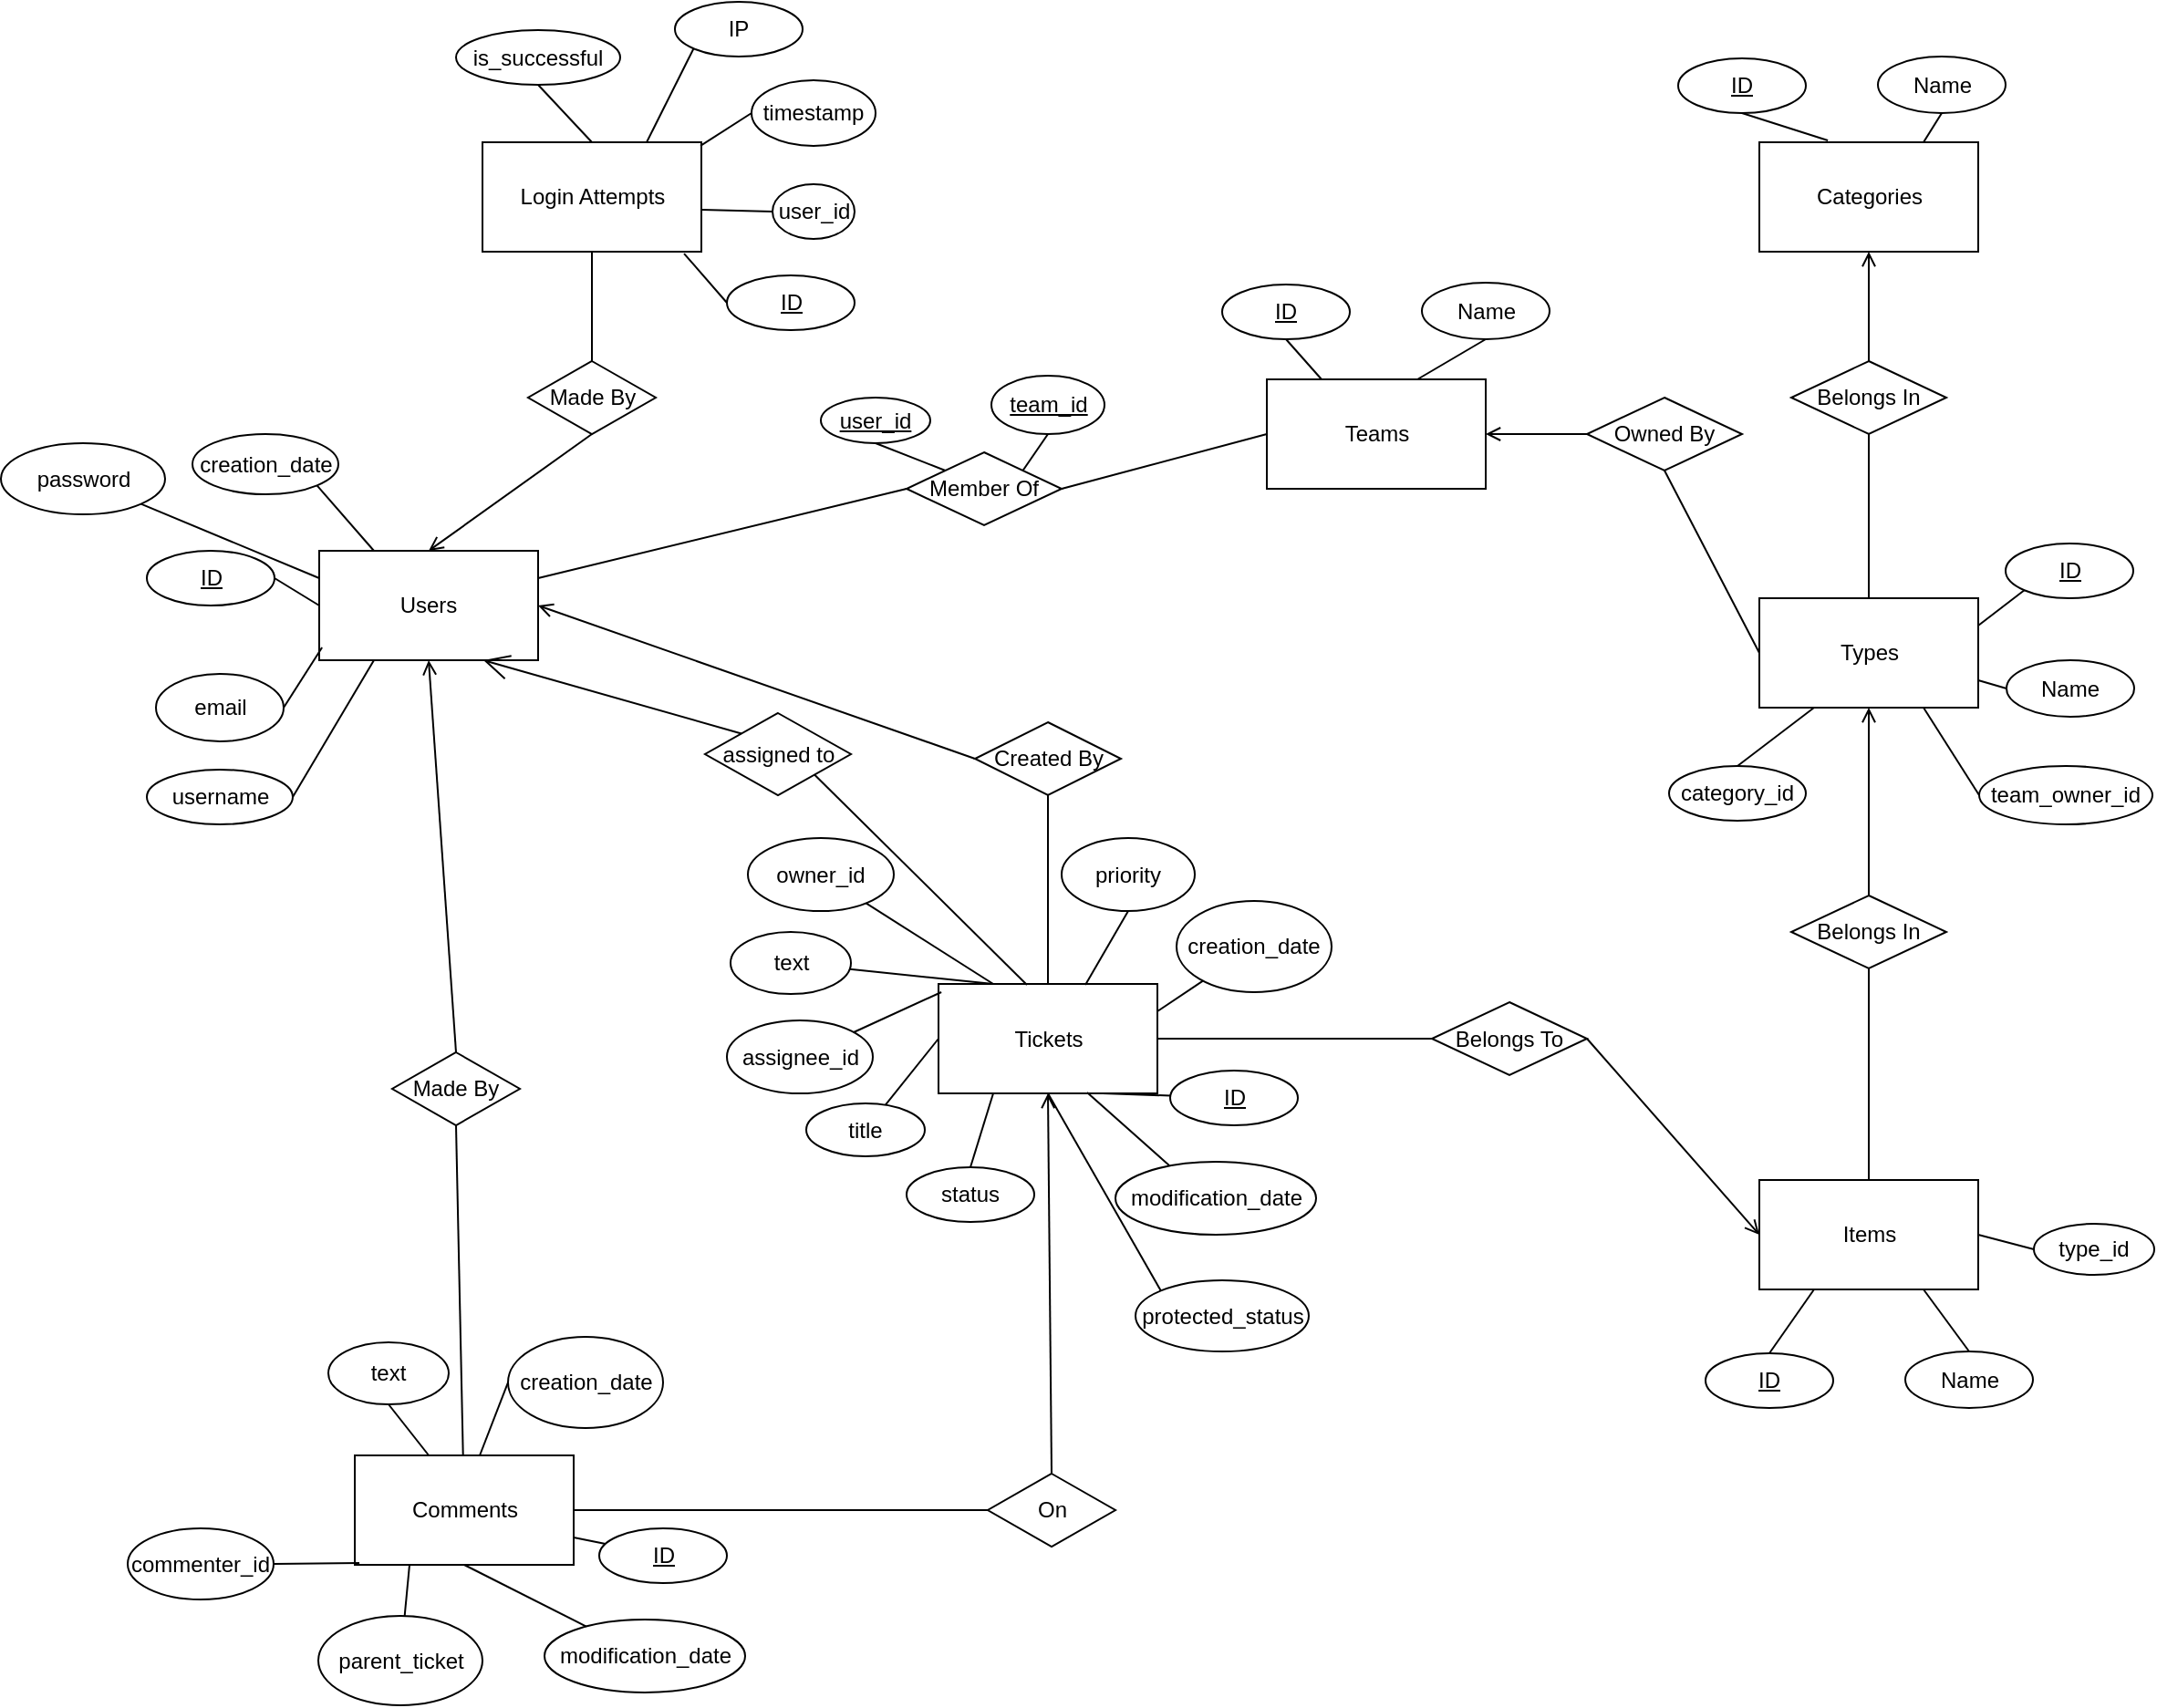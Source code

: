 <mxfile version="12.0.2" type="device" pages="1"><diagram id="tectN9x80hc5ia0FUNLr" name="Page-1"><mxGraphModel dx="2258" dy="748" grid="1" gridSize="10" guides="1" tooltips="1" connect="1" arrows="1" fold="1" page="1" pageScale="1" pageWidth="850" pageHeight="1100" math="0" shadow="0"><root><mxCell id="0"/><mxCell id="1" parent="0"/><mxCell id="ugrWVeRuI8ewHTDC6Z2f-1" value="On" style="rhombus;whiteSpace=wrap;html=1;" parent="1" vertex="1"><mxGeometry x="291.5" y="907" width="70" height="40" as="geometry"/></mxCell><mxCell id="ugrWVeRuI8ewHTDC6Z2f-3" value="Users" style="rounded=0;whiteSpace=wrap;html=1;" parent="1" vertex="1"><mxGeometry x="-75" y="401" width="120" height="60" as="geometry"/></mxCell><mxCell id="ugrWVeRuI8ewHTDC6Z2f-4" value="Teams" style="rounded=0;whiteSpace=wrap;html=1;" parent="1" vertex="1"><mxGeometry x="444.5" y="307" width="120" height="60" as="geometry"/></mxCell><mxCell id="ugrWVeRuI8ewHTDC6Z2f-5" value="Categories" style="rounded=0;whiteSpace=wrap;html=1;" parent="1" vertex="1"><mxGeometry x="714.5" y="177" width="120" height="60" as="geometry"/></mxCell><mxCell id="ugrWVeRuI8ewHTDC6Z2f-6" value="Tickets" style="rounded=0;whiteSpace=wrap;html=1;" parent="1" vertex="1"><mxGeometry x="264.5" y="638.5" width="120" height="60" as="geometry"/></mxCell><mxCell id="ugrWVeRuI8ewHTDC6Z2f-7" value="Types" style="rounded=0;whiteSpace=wrap;html=1;" parent="1" vertex="1"><mxGeometry x="714.5" y="427" width="120" height="60" as="geometry"/></mxCell><mxCell id="ugrWVeRuI8ewHTDC6Z2f-8" value="Items" style="rounded=0;whiteSpace=wrap;html=1;" parent="1" vertex="1"><mxGeometry x="714.5" y="746" width="120" height="60" as="geometry"/></mxCell><mxCell id="ugrWVeRuI8ewHTDC6Z2f-9" value="Comments" style="rounded=0;whiteSpace=wrap;html=1;" parent="1" vertex="1"><mxGeometry x="-55.5" y="897" width="120" height="60" as="geometry"/></mxCell><mxCell id="ugrWVeRuI8ewHTDC6Z2f-12" value="Made By" style="rhombus;whiteSpace=wrap;html=1;" parent="1" vertex="1"><mxGeometry x="-35" y="676" width="70" height="40" as="geometry"/></mxCell><mxCell id="ugrWVeRuI8ewHTDC6Z2f-13" value="Login Attempts" style="rounded=0;whiteSpace=wrap;html=1;" parent="1" vertex="1"><mxGeometry x="14.5" y="177" width="120" height="60" as="geometry"/></mxCell><mxCell id="ugrWVeRuI8ewHTDC6Z2f-14" value="Made By" style="rhombus;whiteSpace=wrap;html=1;" parent="1" vertex="1"><mxGeometry x="39.5" y="297" width="70" height="40" as="geometry"/></mxCell><mxCell id="ugrWVeRuI8ewHTDC6Z2f-26" value="" style="endArrow=open;html=1;entryX=0.5;entryY=1;entryDx=0;entryDy=0;exitX=0.5;exitY=0;exitDx=0;exitDy=0;endFill=0;" parent="1" source="ugrWVeRuI8ewHTDC6Z2f-12" target="ugrWVeRuI8ewHTDC6Z2f-3" edge="1"><mxGeometry width="50" height="50" relative="1" as="geometry"><mxPoint x="-165.5" y="901" as="sourcePoint"/><mxPoint x="-115.5" y="851" as="targetPoint"/></mxGeometry></mxCell><mxCell id="ugrWVeRuI8ewHTDC6Z2f-27" value="" style="endArrow=none;html=1;entryX=0.5;entryY=1;entryDx=0;entryDy=0;" parent="1" source="ugrWVeRuI8ewHTDC6Z2f-9" target="ugrWVeRuI8ewHTDC6Z2f-12" edge="1"><mxGeometry width="50" height="50" relative="1" as="geometry"><mxPoint x="-165.5" y="901" as="sourcePoint"/><mxPoint x="-115.5" y="851" as="targetPoint"/></mxGeometry></mxCell><mxCell id="ugrWVeRuI8ewHTDC6Z2f-28" value="" style="endArrow=none;html=1;entryX=1;entryY=0.5;entryDx=0;entryDy=0;exitX=0;exitY=0.5;exitDx=0;exitDy=0;" parent="1" source="ugrWVeRuI8ewHTDC6Z2f-1" target="ugrWVeRuI8ewHTDC6Z2f-9" edge="1"><mxGeometry width="50" height="50" relative="1" as="geometry"><mxPoint x="-165.5" y="901" as="sourcePoint"/><mxPoint x="-115.5" y="851" as="targetPoint"/></mxGeometry></mxCell><mxCell id="ugrWVeRuI8ewHTDC6Z2f-30" value="Created By" style="rhombus;whiteSpace=wrap;html=1;" parent="1" vertex="1"><mxGeometry x="284.5" y="495" width="80" height="40" as="geometry"/></mxCell><mxCell id="ugrWVeRuI8ewHTDC6Z2f-33" value="" style="endArrow=none;html=1;entryX=0.5;entryY=1;entryDx=0;entryDy=0;exitX=0.5;exitY=0;exitDx=0;exitDy=0;" parent="1" source="ugrWVeRuI8ewHTDC6Z2f-6" target="ugrWVeRuI8ewHTDC6Z2f-30" edge="1"><mxGeometry width="50" height="50" relative="1" as="geometry"><mxPoint x="-165.5" y="901" as="sourcePoint"/><mxPoint x="-115.5" y="851" as="targetPoint"/></mxGeometry></mxCell><mxCell id="ugrWVeRuI8ewHTDC6Z2f-34" value="" style="endArrow=open;html=1;entryX=1;entryY=0.5;entryDx=0;entryDy=0;exitX=0;exitY=0.5;exitDx=0;exitDy=0;endFill=0;" parent="1" source="ugrWVeRuI8ewHTDC6Z2f-30" target="ugrWVeRuI8ewHTDC6Z2f-3" edge="1"><mxGeometry width="50" height="50" relative="1" as="geometry"><mxPoint x="-165.5" y="901" as="sourcePoint"/><mxPoint x="-115.5" y="851" as="targetPoint"/></mxGeometry></mxCell><mxCell id="ugrWVeRuI8ewHTDC6Z2f-35" value="" style="endArrow=none;html=1;entryX=0.5;entryY=1;entryDx=0;entryDy=0;exitX=0.5;exitY=0;exitDx=0;exitDy=0;endFill=0;startArrow=open;startFill=0;" parent="1" source="ugrWVeRuI8ewHTDC6Z2f-3" target="ugrWVeRuI8ewHTDC6Z2f-14" edge="1"><mxGeometry width="50" height="50" relative="1" as="geometry"><mxPoint x="14.5" y="897" as="sourcePoint"/><mxPoint x="64.5" y="847" as="targetPoint"/></mxGeometry></mxCell><mxCell id="ugrWVeRuI8ewHTDC6Z2f-36" value="" style="endArrow=none;html=1;entryX=0.5;entryY=1;entryDx=0;entryDy=0;exitX=0.5;exitY=0;exitDx=0;exitDy=0;" parent="1" source="ugrWVeRuI8ewHTDC6Z2f-14" target="ugrWVeRuI8ewHTDC6Z2f-13" edge="1"><mxGeometry width="50" height="50" relative="1" as="geometry"><mxPoint x="14.5" y="897" as="sourcePoint"/><mxPoint x="64.5" y="847" as="targetPoint"/></mxGeometry></mxCell><mxCell id="ugrWVeRuI8ewHTDC6Z2f-37" value="Member Of" style="rhombus;whiteSpace=wrap;html=1;" parent="1" vertex="1"><mxGeometry x="247" y="347" width="85" height="40" as="geometry"/></mxCell><mxCell id="ugrWVeRuI8ewHTDC6Z2f-38" value="" style="endArrow=none;html=1;exitX=0;exitY=0.5;exitDx=0;exitDy=0;entryX=1;entryY=0.25;entryDx=0;entryDy=0;" parent="1" source="ugrWVeRuI8ewHTDC6Z2f-37" target="ugrWVeRuI8ewHTDC6Z2f-3" edge="1"><mxGeometry width="50" height="50" relative="1" as="geometry"><mxPoint x="14.5" y="897" as="sourcePoint"/><mxPoint x="174.5" y="417" as="targetPoint"/></mxGeometry></mxCell><mxCell id="ugrWVeRuI8ewHTDC6Z2f-39" value="" style="endArrow=none;html=1;entryX=0;entryY=0.5;entryDx=0;entryDy=0;exitX=1;exitY=0.5;exitDx=0;exitDy=0;" parent="1" source="ugrWVeRuI8ewHTDC6Z2f-37" target="ugrWVeRuI8ewHTDC6Z2f-4" edge="1"><mxGeometry width="50" height="50" relative="1" as="geometry"><mxPoint x="14.5" y="897" as="sourcePoint"/><mxPoint x="64.5" y="847" as="targetPoint"/></mxGeometry></mxCell><mxCell id="ugrWVeRuI8ewHTDC6Z2f-40" value="Owned By" style="rhombus;whiteSpace=wrap;html=1;" parent="1" vertex="1"><mxGeometry x="620" y="317" width="85" height="40" as="geometry"/></mxCell><mxCell id="ugrWVeRuI8ewHTDC6Z2f-41" value="" style="endArrow=none;html=1;entryX=0;entryY=0.5;entryDx=0;entryDy=0;exitX=1;exitY=0.5;exitDx=0;exitDy=0;endFill=0;startArrow=open;startFill=0;" parent="1" source="ugrWVeRuI8ewHTDC6Z2f-4" target="ugrWVeRuI8ewHTDC6Z2f-40" edge="1"><mxGeometry width="50" height="50" relative="1" as="geometry"><mxPoint x="14.5" y="897" as="sourcePoint"/><mxPoint x="64.5" y="847" as="targetPoint"/></mxGeometry></mxCell><mxCell id="ugrWVeRuI8ewHTDC6Z2f-42" value="" style="endArrow=none;html=1;entryX=0.5;entryY=1;entryDx=0;entryDy=0;exitX=0;exitY=0.5;exitDx=0;exitDy=0;" parent="1" source="ugrWVeRuI8ewHTDC6Z2f-7" target="ugrWVeRuI8ewHTDC6Z2f-40" edge="1"><mxGeometry width="50" height="50" relative="1" as="geometry"><mxPoint x="14.5" y="897" as="sourcePoint"/><mxPoint x="64.5" y="847" as="targetPoint"/></mxGeometry></mxCell><mxCell id="ugrWVeRuI8ewHTDC6Z2f-43" value="Belongs In" style="rhombus;whiteSpace=wrap;html=1;" parent="1" vertex="1"><mxGeometry x="732" y="297" width="85" height="40" as="geometry"/></mxCell><mxCell id="ugrWVeRuI8ewHTDC6Z2f-44" value="Belongs In" style="rhombus;whiteSpace=wrap;html=1;" parent="1" vertex="1"><mxGeometry x="732" y="590" width="85" height="40" as="geometry"/></mxCell><mxCell id="ugrWVeRuI8ewHTDC6Z2f-45" value="" style="endArrow=open;html=1;entryX=0.5;entryY=1;entryDx=0;entryDy=0;exitX=0.5;exitY=0;exitDx=0;exitDy=0;startArrow=none;startFill=0;endFill=0;" parent="1" source="ugrWVeRuI8ewHTDC6Z2f-44" target="ugrWVeRuI8ewHTDC6Z2f-7" edge="1"><mxGeometry width="50" height="50" relative="1" as="geometry"><mxPoint x="14.5" y="897" as="sourcePoint"/><mxPoint x="64.5" y="847" as="targetPoint"/></mxGeometry></mxCell><mxCell id="ugrWVeRuI8ewHTDC6Z2f-46" value="" style="endArrow=none;html=1;entryX=0.5;entryY=1;entryDx=0;entryDy=0;exitX=0.5;exitY=0;exitDx=0;exitDy=0;" parent="1" source="ugrWVeRuI8ewHTDC6Z2f-8" target="ugrWVeRuI8ewHTDC6Z2f-44" edge="1"><mxGeometry width="50" height="50" relative="1" as="geometry"><mxPoint x="14.5" y="897" as="sourcePoint"/><mxPoint x="64.5" y="847" as="targetPoint"/></mxGeometry></mxCell><mxCell id="ugrWVeRuI8ewHTDC6Z2f-47" value="" style="endArrow=open;html=1;entryX=0.5;entryY=1;entryDx=0;entryDy=0;exitX=0.5;exitY=0;exitDx=0;exitDy=0;startArrow=none;startFill=0;endFill=0;" parent="1" source="ugrWVeRuI8ewHTDC6Z2f-43" target="ugrWVeRuI8ewHTDC6Z2f-5" edge="1"><mxGeometry width="50" height="50" relative="1" as="geometry"><mxPoint x="14.5" y="897" as="sourcePoint"/><mxPoint x="64.5" y="847" as="targetPoint"/></mxGeometry></mxCell><mxCell id="ugrWVeRuI8ewHTDC6Z2f-48" value="" style="endArrow=none;html=1;entryX=0.5;entryY=1;entryDx=0;entryDy=0;exitX=0.5;exitY=0;exitDx=0;exitDy=0;" parent="1" source="ugrWVeRuI8ewHTDC6Z2f-7" target="ugrWVeRuI8ewHTDC6Z2f-43" edge="1"><mxGeometry width="50" height="50" relative="1" as="geometry"><mxPoint x="14.5" y="897" as="sourcePoint"/><mxPoint x="64.5" y="847" as="targetPoint"/></mxGeometry></mxCell><mxCell id="ugrWVeRuI8ewHTDC6Z2f-49" value="" style="endArrow=open;html=1;entryX=0.5;entryY=1;entryDx=0;entryDy=0;exitX=0.5;exitY=0;exitDx=0;exitDy=0;endFill=0;" parent="1" source="ugrWVeRuI8ewHTDC6Z2f-1" target="ugrWVeRuI8ewHTDC6Z2f-6" edge="1"><mxGeometry width="50" height="50" relative="1" as="geometry"><mxPoint x="10" y="900" as="sourcePoint"/><mxPoint x="60" y="850" as="targetPoint"/></mxGeometry></mxCell><mxCell id="ugrWVeRuI8ewHTDC6Z2f-55" value="Belongs To" style="rhombus;whiteSpace=wrap;html=1;" parent="1" vertex="1"><mxGeometry x="535" y="648.5" width="85" height="40" as="geometry"/></mxCell><mxCell id="ugrWVeRuI8ewHTDC6Z2f-56" value="" style="endArrow=none;html=1;entryX=0;entryY=0.5;entryDx=0;entryDy=0;exitX=1;exitY=0.5;exitDx=0;exitDy=0;" parent="1" source="ugrWVeRuI8ewHTDC6Z2f-6" target="ugrWVeRuI8ewHTDC6Z2f-55" edge="1"><mxGeometry width="50" height="50" relative="1" as="geometry"><mxPoint x="10" y="900" as="sourcePoint"/><mxPoint x="60" y="850" as="targetPoint"/></mxGeometry></mxCell><mxCell id="ugrWVeRuI8ewHTDC6Z2f-57" value="" style="endArrow=none;html=1;entryX=1;entryY=0.5;entryDx=0;entryDy=0;exitX=0;exitY=0.5;exitDx=0;exitDy=0;endFill=0;startArrow=open;startFill=0;" parent="1" source="ugrWVeRuI8ewHTDC6Z2f-8" target="ugrWVeRuI8ewHTDC6Z2f-55" edge="1"><mxGeometry width="50" height="50" relative="1" as="geometry"><mxPoint x="10" y="900" as="sourcePoint"/><mxPoint x="60" y="850" as="targetPoint"/></mxGeometry></mxCell><mxCell id="8irhgwvYUMNIZDyQJF5n-1" value="ID" style="ellipse;whiteSpace=wrap;html=1;fontStyle=4" parent="1" vertex="1"><mxGeometry x="420" y="255" width="70" height="30" as="geometry"/></mxCell><mxCell id="8irhgwvYUMNIZDyQJF5n-3" value="Name" style="ellipse;whiteSpace=wrap;html=1;" parent="1" vertex="1"><mxGeometry x="529.5" y="254" width="70" height="31" as="geometry"/></mxCell><mxCell id="8irhgwvYUMNIZDyQJF5n-4" value="ID" style="ellipse;whiteSpace=wrap;html=1;fontStyle=4" parent="1" vertex="1"><mxGeometry x="670" y="131" width="70" height="30" as="geometry"/></mxCell><mxCell id="8irhgwvYUMNIZDyQJF5n-5" value="Name" style="ellipse;whiteSpace=wrap;html=1;" parent="1" vertex="1"><mxGeometry x="779.5" y="130" width="70" height="31" as="geometry"/></mxCell><mxCell id="8irhgwvYUMNIZDyQJF5n-6" value="ID" style="ellipse;whiteSpace=wrap;html=1;fontStyle=4" parent="1" vertex="1"><mxGeometry x="849.5" y="397" width="70" height="30" as="geometry"/></mxCell><mxCell id="8irhgwvYUMNIZDyQJF5n-7" value="Name" style="ellipse;whiteSpace=wrap;html=1;" parent="1" vertex="1"><mxGeometry x="850" y="461" width="70" height="31" as="geometry"/></mxCell><mxCell id="8irhgwvYUMNIZDyQJF5n-8" value="ID" style="ellipse;whiteSpace=wrap;html=1;fontStyle=4" parent="1" vertex="1"><mxGeometry x="685" y="841" width="70" height="30" as="geometry"/></mxCell><mxCell id="8irhgwvYUMNIZDyQJF5n-9" value="Name" style="ellipse;whiteSpace=wrap;html=1;" parent="1" vertex="1"><mxGeometry x="794.5" y="840" width="70" height="31" as="geometry"/></mxCell><mxCell id="8irhgwvYUMNIZDyQJF5n-11" value="" style="endArrow=none;html=1;entryX=0.5;entryY=1;entryDx=0;entryDy=0;exitX=0.25;exitY=0;exitDx=0;exitDy=0;" parent="1" source="ugrWVeRuI8ewHTDC6Z2f-4" target="8irhgwvYUMNIZDyQJF5n-1" edge="1"><mxGeometry width="50" height="50" relative="1" as="geometry"><mxPoint x="10" y="940" as="sourcePoint"/><mxPoint x="60" y="890" as="targetPoint"/></mxGeometry></mxCell><mxCell id="8irhgwvYUMNIZDyQJF5n-12" value="" style="endArrow=none;html=1;entryX=0.5;entryY=1;entryDx=0;entryDy=0;exitX=0.688;exitY=0;exitDx=0;exitDy=0;exitPerimeter=0;" parent="1" source="ugrWVeRuI8ewHTDC6Z2f-4" target="8irhgwvYUMNIZDyQJF5n-3" edge="1"><mxGeometry width="50" height="50" relative="1" as="geometry"><mxPoint x="10" y="940" as="sourcePoint"/><mxPoint x="60" y="890" as="targetPoint"/></mxGeometry></mxCell><mxCell id="8irhgwvYUMNIZDyQJF5n-14" value="" style="endArrow=none;html=1;exitX=0.75;exitY=0;exitDx=0;exitDy=0;entryX=0.5;entryY=1;entryDx=0;entryDy=0;" parent="1" source="ugrWVeRuI8ewHTDC6Z2f-5" target="8irhgwvYUMNIZDyQJF5n-5" edge="1"><mxGeometry width="50" height="50" relative="1" as="geometry"><mxPoint x="880" y="210" as="sourcePoint"/><mxPoint x="930" y="160" as="targetPoint"/></mxGeometry></mxCell><mxCell id="8irhgwvYUMNIZDyQJF5n-15" value="" style="endArrow=none;html=1;entryX=0.5;entryY=1;entryDx=0;entryDy=0;exitX=0.313;exitY=-0.017;exitDx=0;exitDy=0;exitPerimeter=0;" parent="1" source="ugrWVeRuI8ewHTDC6Z2f-5" target="8irhgwvYUMNIZDyQJF5n-4" edge="1"><mxGeometry width="50" height="50" relative="1" as="geometry"><mxPoint x="650" y="220" as="sourcePoint"/><mxPoint x="700" y="170" as="targetPoint"/></mxGeometry></mxCell><mxCell id="8irhgwvYUMNIZDyQJF5n-16" value="" style="endArrow=none;html=1;entryX=0;entryY=1;entryDx=0;entryDy=0;exitX=1;exitY=0.25;exitDx=0;exitDy=0;" parent="1" source="ugrWVeRuI8ewHTDC6Z2f-7" target="8irhgwvYUMNIZDyQJF5n-6" edge="1"><mxGeometry width="50" height="50" relative="1" as="geometry"><mxPoint x="940" y="470" as="sourcePoint"/><mxPoint x="990" y="420" as="targetPoint"/></mxGeometry></mxCell><mxCell id="8irhgwvYUMNIZDyQJF5n-17" value="" style="endArrow=none;html=1;entryX=0;entryY=0.5;entryDx=0;entryDy=0;exitX=1;exitY=0.75;exitDx=0;exitDy=0;" parent="1" source="ugrWVeRuI8ewHTDC6Z2f-7" target="8irhgwvYUMNIZDyQJF5n-7" edge="1"><mxGeometry width="50" height="50" relative="1" as="geometry"><mxPoint x="960" y="580" as="sourcePoint"/><mxPoint x="1010" y="530" as="targetPoint"/></mxGeometry></mxCell><mxCell id="8irhgwvYUMNIZDyQJF5n-18" value="" style="endArrow=none;html=1;entryX=0.25;entryY=1;entryDx=0;entryDy=0;exitX=0.5;exitY=0;exitDx=0;exitDy=0;" parent="1" source="8irhgwvYUMNIZDyQJF5n-8" target="ugrWVeRuI8ewHTDC6Z2f-8" edge="1"><mxGeometry width="50" height="50" relative="1" as="geometry"><mxPoint x="700" y="850" as="sourcePoint"/><mxPoint x="640" y="800" as="targetPoint"/></mxGeometry></mxCell><mxCell id="8irhgwvYUMNIZDyQJF5n-19" value="" style="endArrow=none;html=1;exitX=0.75;exitY=1;exitDx=0;exitDy=0;entryX=0.5;entryY=0;entryDx=0;entryDy=0;" parent="1" source="ugrWVeRuI8ewHTDC6Z2f-8" target="8irhgwvYUMNIZDyQJF5n-9" edge="1"><mxGeometry width="50" height="50" relative="1" as="geometry"><mxPoint x="723.789" y="905.5" as="sourcePoint"/><mxPoint x="723.789" y="855.5" as="targetPoint"/></mxGeometry></mxCell><mxCell id="8irhgwvYUMNIZDyQJF5n-20" value="user_id" style="ellipse;whiteSpace=wrap;html=1;fontStyle=4" parent="1" vertex="1"><mxGeometry x="200" y="317" width="60" height="25" as="geometry"/></mxCell><mxCell id="8irhgwvYUMNIZDyQJF5n-22" value="team_id" style="ellipse;whiteSpace=wrap;html=1;fontStyle=4" parent="1" vertex="1"><mxGeometry x="293.5" y="305" width="62" height="32" as="geometry"/></mxCell><mxCell id="8irhgwvYUMNIZDyQJF5n-23" value="" style="endArrow=none;html=1;entryX=0.5;entryY=1;entryDx=0;entryDy=0;exitX=1;exitY=0;exitDx=0;exitDy=0;" parent="1" source="ugrWVeRuI8ewHTDC6Z2f-37" target="8irhgwvYUMNIZDyQJF5n-22" edge="1"><mxGeometry width="50" height="50" relative="1" as="geometry"><mxPoint x="360" y="450" as="sourcePoint"/><mxPoint x="410" y="400" as="targetPoint"/></mxGeometry></mxCell><mxCell id="8irhgwvYUMNIZDyQJF5n-24" value="" style="endArrow=none;html=1;entryX=0.5;entryY=1;entryDx=0;entryDy=0;exitX=0;exitY=0;exitDx=0;exitDy=0;" parent="1" source="ugrWVeRuI8ewHTDC6Z2f-37" target="8irhgwvYUMNIZDyQJF5n-20" edge="1"><mxGeometry width="50" height="50" relative="1" as="geometry"><mxPoint x="150" y="590" as="sourcePoint"/><mxPoint x="200" y="540" as="targetPoint"/></mxGeometry></mxCell><mxCell id="8irhgwvYUMNIZDyQJF5n-25" value="IP" style="ellipse;whiteSpace=wrap;html=1;" parent="1" vertex="1"><mxGeometry x="120" y="100" width="70" height="30" as="geometry"/></mxCell><mxCell id="8irhgwvYUMNIZDyQJF5n-26" value="timestamp" style="ellipse;whiteSpace=wrap;html=1;" parent="1" vertex="1"><mxGeometry x="162" y="143" width="68" height="36" as="geometry"/></mxCell><mxCell id="8irhgwvYUMNIZDyQJF5n-27" value="user_id" style="ellipse;whiteSpace=wrap;html=1;" parent="1" vertex="1"><mxGeometry x="173.5" y="200" width="45" height="30" as="geometry"/></mxCell><mxCell id="8irhgwvYUMNIZDyQJF5n-28" value="is_successful" style="ellipse;whiteSpace=wrap;html=1;" parent="1" vertex="1"><mxGeometry y="115.5" width="90" height="30" as="geometry"/></mxCell><mxCell id="8irhgwvYUMNIZDyQJF5n-31" value="ID" style="ellipse;whiteSpace=wrap;html=1;fontStyle=4" parent="1" vertex="1"><mxGeometry x="148.5" y="250" width="70" height="30" as="geometry"/></mxCell><mxCell id="8irhgwvYUMNIZDyQJF5n-32" value="" style="endArrow=none;html=1;entryX=0.921;entryY=1.017;entryDx=0;entryDy=0;entryPerimeter=0;exitX=0;exitY=0.5;exitDx=0;exitDy=0;" parent="1" source="8irhgwvYUMNIZDyQJF5n-31" target="ugrWVeRuI8ewHTDC6Z2f-13" edge="1"><mxGeometry width="50" height="50" relative="1" as="geometry"><mxPoint x="100" y="300" as="sourcePoint"/><mxPoint x="150" y="250" as="targetPoint"/></mxGeometry></mxCell><mxCell id="8irhgwvYUMNIZDyQJF5n-33" value="" style="endArrow=none;html=1;entryX=1.004;entryY=0.617;entryDx=0;entryDy=0;entryPerimeter=0;exitX=0;exitY=0.5;exitDx=0;exitDy=0;" parent="1" source="8irhgwvYUMNIZDyQJF5n-27" target="ugrWVeRuI8ewHTDC6Z2f-13" edge="1"><mxGeometry width="50" height="50" relative="1" as="geometry"><mxPoint x="10" y="940" as="sourcePoint"/><mxPoint x="60" y="890" as="targetPoint"/></mxGeometry></mxCell><mxCell id="8irhgwvYUMNIZDyQJF5n-34" value="" style="endArrow=none;html=1;entryX=0.996;entryY=0.033;entryDx=0;entryDy=0;entryPerimeter=0;exitX=0;exitY=0.5;exitDx=0;exitDy=0;" parent="1" source="8irhgwvYUMNIZDyQJF5n-26" target="ugrWVeRuI8ewHTDC6Z2f-13" edge="1"><mxGeometry width="50" height="50" relative="1" as="geometry"><mxPoint x="180" y="970" as="sourcePoint"/><mxPoint x="230" y="920" as="targetPoint"/></mxGeometry></mxCell><mxCell id="8irhgwvYUMNIZDyQJF5n-35" value="" style="endArrow=none;html=1;entryX=0.75;entryY=0;entryDx=0;entryDy=0;exitX=0;exitY=1;exitDx=0;exitDy=0;" parent="1" source="8irhgwvYUMNIZDyQJF5n-25" target="ugrWVeRuI8ewHTDC6Z2f-13" edge="1"><mxGeometry width="50" height="50" relative="1" as="geometry"><mxPoint x="220" y="980" as="sourcePoint"/><mxPoint x="270" y="930" as="targetPoint"/></mxGeometry></mxCell><mxCell id="8irhgwvYUMNIZDyQJF5n-36" value="" style="endArrow=none;html=1;entryX=0.5;entryY=1;entryDx=0;entryDy=0;exitX=0.5;exitY=0;exitDx=0;exitDy=0;" parent="1" source="ugrWVeRuI8ewHTDC6Z2f-13" target="8irhgwvYUMNIZDyQJF5n-28" edge="1"><mxGeometry width="50" height="50" relative="1" as="geometry"><mxPoint x="160" y="950" as="sourcePoint"/><mxPoint x="210" y="900" as="targetPoint"/></mxGeometry></mxCell><mxCell id="8irhgwvYUMNIZDyQJF5n-37" value="team_owner_id" style="ellipse;whiteSpace=wrap;html=1;" parent="1" vertex="1"><mxGeometry x="835" y="519" width="95" height="32" as="geometry"/></mxCell><mxCell id="8irhgwvYUMNIZDyQJF5n-38" value="" style="endArrow=none;html=1;entryX=0.75;entryY=1;entryDx=0;entryDy=0;exitX=0;exitY=0.5;exitDx=0;exitDy=0;" parent="1" source="8irhgwvYUMNIZDyQJF5n-37" target="ugrWVeRuI8ewHTDC6Z2f-7" edge="1"><mxGeometry width="50" height="50" relative="1" as="geometry"><mxPoint x="690" y="560" as="sourcePoint"/><mxPoint x="740" y="510" as="targetPoint"/></mxGeometry></mxCell><mxCell id="8irhgwvYUMNIZDyQJF5n-39" value="category_id" style="ellipse;whiteSpace=wrap;html=1;" parent="1" vertex="1"><mxGeometry x="665" y="519" width="75" height="30" as="geometry"/></mxCell><mxCell id="8irhgwvYUMNIZDyQJF5n-40" value="" style="endArrow=none;html=1;entryX=0.25;entryY=1;entryDx=0;entryDy=0;exitX=0.5;exitY=0;exitDx=0;exitDy=0;" parent="1" source="8irhgwvYUMNIZDyQJF5n-39" target="ugrWVeRuI8ewHTDC6Z2f-7" edge="1"><mxGeometry width="50" height="50" relative="1" as="geometry"><mxPoint x="450" y="950" as="sourcePoint"/><mxPoint x="500" y="900" as="targetPoint"/></mxGeometry></mxCell><mxCell id="8irhgwvYUMNIZDyQJF5n-41" value="type_id" style="ellipse;whiteSpace=wrap;html=1;" parent="1" vertex="1"><mxGeometry x="865" y="770" width="66" height="28" as="geometry"/></mxCell><mxCell id="8irhgwvYUMNIZDyQJF5n-42" value="" style="endArrow=none;html=1;entryX=1;entryY=0.5;entryDx=0;entryDy=0;exitX=0;exitY=0.5;exitDx=0;exitDy=0;" parent="1" source="8irhgwvYUMNIZDyQJF5n-41" target="ugrWVeRuI8ewHTDC6Z2f-8" edge="1"><mxGeometry width="50" height="50" relative="1" as="geometry"><mxPoint x="10" y="940" as="sourcePoint"/><mxPoint x="60" y="890" as="targetPoint"/></mxGeometry></mxCell><mxCell id="8irhgwvYUMNIZDyQJF5n-43" value="parent_ticket" style="ellipse;whiteSpace=wrap;html=1;" parent="1" vertex="1"><mxGeometry x="-75.5" y="985" width="90" height="49" as="geometry"/></mxCell><mxCell id="8irhgwvYUMNIZDyQJF5n-44" value="text" style="ellipse;whiteSpace=wrap;html=1;" parent="1" vertex="1"><mxGeometry x="-70" y="835" width="66" height="34" as="geometry"/></mxCell><mxCell id="8irhgwvYUMNIZDyQJF5n-45" value="creation_date" style="ellipse;whiteSpace=wrap;html=1;" parent="1" vertex="1"><mxGeometry x="28.5" y="832" width="85" height="50" as="geometry"/></mxCell><mxCell id="8irhgwvYUMNIZDyQJF5n-49" value="modification_date" style="ellipse;whiteSpace=wrap;html=1;" parent="1" vertex="1"><mxGeometry x="48.5" y="987" width="110" height="40" as="geometry"/></mxCell><mxCell id="8irhgwvYUMNIZDyQJF5n-50" value="ID" style="ellipse;whiteSpace=wrap;html=1;fontStyle=4" parent="1" vertex="1"><mxGeometry x="78.5" y="937" width="70" height="30" as="geometry"/></mxCell><mxCell id="8irhgwvYUMNIZDyQJF5n-51" value="" style="endArrow=none;html=1;entryX=0;entryY=0.5;entryDx=0;entryDy=0;exitX=0.571;exitY=0;exitDx=0;exitDy=0;exitPerimeter=0;" parent="1" source="ugrWVeRuI8ewHTDC6Z2f-9" target="8irhgwvYUMNIZDyQJF5n-45" edge="1"><mxGeometry width="50" height="50" relative="1" as="geometry"><mxPoint x="90" y="760" as="sourcePoint"/><mxPoint x="140" y="710" as="targetPoint"/></mxGeometry></mxCell><mxCell id="8irhgwvYUMNIZDyQJF5n-52" value="" style="endArrow=none;html=1;entryX=0.5;entryY=1;entryDx=0;entryDy=0;exitX=0.338;exitY=0;exitDx=0;exitDy=0;exitPerimeter=0;" parent="1" source="ugrWVeRuI8ewHTDC6Z2f-9" target="8irhgwvYUMNIZDyQJF5n-44" edge="1"><mxGeometry width="50" height="50" relative="1" as="geometry"><mxPoint x="110" y="730" as="sourcePoint"/><mxPoint x="160" y="680" as="targetPoint"/></mxGeometry></mxCell><mxCell id="8irhgwvYUMNIZDyQJF5n-53" value="" style="endArrow=none;html=1;entryX=0.25;entryY=1;entryDx=0;entryDy=0;" parent="1" source="8irhgwvYUMNIZDyQJF5n-43" target="ugrWVeRuI8ewHTDC6Z2f-9" edge="1"><mxGeometry width="50" height="50" relative="1" as="geometry"><mxPoint x="59.5" y="833.289" as="sourcePoint"/><mxPoint x="59.5" y="783.289" as="targetPoint"/></mxGeometry></mxCell><mxCell id="8irhgwvYUMNIZDyQJF5n-54" value="" style="endArrow=none;html=1;entryX=0.5;entryY=1;entryDx=0;entryDy=0;" parent="1" source="8irhgwvYUMNIZDyQJF5n-49" target="ugrWVeRuI8ewHTDC6Z2f-9" edge="1"><mxGeometry width="50" height="50" relative="1" as="geometry"><mxPoint x="173.5" y="946" as="sourcePoint"/><mxPoint x="173.5" y="966.711" as="targetPoint"/></mxGeometry></mxCell><mxCell id="8irhgwvYUMNIZDyQJF5n-55" value="" style="endArrow=none;html=1;entryX=1;entryY=0.75;entryDx=0;entryDy=0;" parent="1" source="8irhgwvYUMNIZDyQJF5n-50" target="ugrWVeRuI8ewHTDC6Z2f-9" edge="1"><mxGeometry width="50" height="50" relative="1" as="geometry"><mxPoint x="218.5" y="871" as="sourcePoint"/><mxPoint x="289.211" y="821" as="targetPoint"/></mxGeometry></mxCell><mxCell id="8irhgwvYUMNIZDyQJF5n-56" value="text" style="ellipse;whiteSpace=wrap;html=1;" parent="1" vertex="1"><mxGeometry x="150.5" y="610" width="66" height="34" as="geometry"/></mxCell><mxCell id="8irhgwvYUMNIZDyQJF5n-57" value="creation_date" style="ellipse;whiteSpace=wrap;html=1;" parent="1" vertex="1"><mxGeometry x="395" y="593" width="85" height="50" as="geometry"/></mxCell><mxCell id="8irhgwvYUMNIZDyQJF5n-58" value="modification_date" style="ellipse;whiteSpace=wrap;html=1;" parent="1" vertex="1"><mxGeometry x="361.5" y="736" width="110" height="40" as="geometry"/></mxCell><mxCell id="8irhgwvYUMNIZDyQJF5n-59" value="ID" style="ellipse;whiteSpace=wrap;html=1;fontStyle=4" parent="1" vertex="1"><mxGeometry x="391.5" y="686" width="70" height="30" as="geometry"/></mxCell><mxCell id="8irhgwvYUMNIZDyQJF5n-61" value="title" style="ellipse;whiteSpace=wrap;html=1;" parent="1" vertex="1"><mxGeometry x="192" y="704" width="65" height="29" as="geometry"/></mxCell><mxCell id="8irhgwvYUMNIZDyQJF5n-62" value="priority" style="ellipse;whiteSpace=wrap;html=1;" parent="1" vertex="1"><mxGeometry x="332" y="558.5" width="73" height="40" as="geometry"/></mxCell><mxCell id="8irhgwvYUMNIZDyQJF5n-63" value="" style="endArrow=none;html=1;entryX=0;entryY=0.5;entryDx=0;entryDy=0;" parent="1" source="8irhgwvYUMNIZDyQJF5n-61" target="ugrWVeRuI8ewHTDC6Z2f-6" edge="1"><mxGeometry width="50" height="50" relative="1" as="geometry"><mxPoint x="218.5" y="713" as="sourcePoint"/><mxPoint x="218.5" y="733.711" as="targetPoint"/></mxGeometry></mxCell><mxCell id="8irhgwvYUMNIZDyQJF5n-64" value="" style="endArrow=none;html=1;entryX=0.25;entryY=0;entryDx=0;entryDy=0;" parent="1" source="8irhgwvYUMNIZDyQJF5n-56" target="ugrWVeRuI8ewHTDC6Z2f-6" edge="1"><mxGeometry width="50" height="50" relative="1" as="geometry"><mxPoint x="276" y="563.289" as="sourcePoint"/><mxPoint x="276" y="513.289" as="targetPoint"/></mxGeometry></mxCell><mxCell id="8irhgwvYUMNIZDyQJF5n-65" value="" style="endArrow=none;html=1;exitX=0.671;exitY=0.008;exitDx=0;exitDy=0;exitPerimeter=0;entryX=0.5;entryY=1;entryDx=0;entryDy=0;" parent="1" source="ugrWVeRuI8ewHTDC6Z2f-6" target="8irhgwvYUMNIZDyQJF5n-62" edge="1"><mxGeometry width="50" height="50" relative="1" as="geometry"><mxPoint x="350" y="620" as="sourcePoint"/><mxPoint x="400" y="570" as="targetPoint"/></mxGeometry></mxCell><mxCell id="8irhgwvYUMNIZDyQJF5n-66" value="" style="endArrow=none;html=1;entryX=1;entryY=0.25;entryDx=0;entryDy=0;" parent="1" source="8irhgwvYUMNIZDyQJF5n-57" target="ugrWVeRuI8ewHTDC6Z2f-6" edge="1"><mxGeometry width="50" height="50" relative="1" as="geometry"><mxPoint x="437.5" y="693" as="sourcePoint"/><mxPoint x="437.5" y="713.711" as="targetPoint"/></mxGeometry></mxCell><mxCell id="8irhgwvYUMNIZDyQJF5n-67" value="" style="endArrow=none;html=1;entryX=0.75;entryY=1;entryDx=0;entryDy=0;" parent="1" source="8irhgwvYUMNIZDyQJF5n-59" target="ugrWVeRuI8ewHTDC6Z2f-6" edge="1"><mxGeometry width="50" height="50" relative="1" as="geometry"><mxPoint x="426.5" y="766" as="sourcePoint"/><mxPoint x="426.5" y="786.711" as="targetPoint"/></mxGeometry></mxCell><mxCell id="8irhgwvYUMNIZDyQJF5n-68" value="" style="endArrow=none;html=1;exitX=0.679;exitY=0.992;exitDx=0;exitDy=0;exitPerimeter=0;entryX=0.268;entryY=0.05;entryDx=0;entryDy=0;entryPerimeter=0;" parent="1" source="ugrWVeRuI8ewHTDC6Z2f-6" target="8irhgwvYUMNIZDyQJF5n-58" edge="1"><mxGeometry width="50" height="50" relative="1" as="geometry"><mxPoint x="390" y="800" as="sourcePoint"/><mxPoint x="440" y="750" as="targetPoint"/></mxGeometry></mxCell><mxCell id="8irhgwvYUMNIZDyQJF5n-69" value="status" style="ellipse;whiteSpace=wrap;html=1;" parent="1" vertex="1"><mxGeometry x="247" y="739" width="70" height="30" as="geometry"/></mxCell><mxCell id="8irhgwvYUMNIZDyQJF5n-70" value="" style="endArrow=none;html=1;entryX=0.5;entryY=0;entryDx=0;entryDy=0;exitX=0.25;exitY=1;exitDx=0;exitDy=0;" parent="1" source="ugrWVeRuI8ewHTDC6Z2f-6" target="8irhgwvYUMNIZDyQJF5n-69" edge="1"><mxGeometry width="50" height="50" relative="1" as="geometry"><mxPoint x="10" y="970" as="sourcePoint"/><mxPoint x="60" y="920" as="targetPoint"/></mxGeometry></mxCell><mxCell id="8irhgwvYUMNIZDyQJF5n-71" value="" style="endArrow=none;html=1;entryX=0.021;entryY=0.983;entryDx=0;entryDy=0;entryPerimeter=0;exitX=1;exitY=0.5;exitDx=0;exitDy=0;" parent="1" source="8irhgwvYUMNIZDyQJF5n-72" target="ugrWVeRuI8ewHTDC6Z2f-9" edge="1"><mxGeometry width="50" height="50" relative="1" as="geometry"><mxPoint x="-20" y="825" as="sourcePoint"/><mxPoint x="170" y="980" as="targetPoint"/></mxGeometry></mxCell><mxCell id="8irhgwvYUMNIZDyQJF5n-72" value="commenter_id" style="ellipse;whiteSpace=wrap;html=1;" parent="1" vertex="1"><mxGeometry x="-180" y="937" width="80" height="39" as="geometry"/></mxCell><mxCell id="8irhgwvYUMNIZDyQJF5n-74" value="owner_id" style="ellipse;whiteSpace=wrap;html=1;" parent="1" vertex="1"><mxGeometry x="160" y="558.5" width="80" height="40" as="geometry"/></mxCell><mxCell id="8irhgwvYUMNIZDyQJF5n-75" value="assignee_id" style="ellipse;whiteSpace=wrap;html=1;" parent="1" vertex="1"><mxGeometry x="148.5" y="658.5" width="80" height="40" as="geometry"/></mxCell><mxCell id="8irhgwvYUMNIZDyQJF5n-77" value="" style="endArrow=none;html=1;entryX=0.013;entryY=0.075;entryDx=0;entryDy=0;entryPerimeter=0;" parent="1" source="8irhgwvYUMNIZDyQJF5n-75" target="ugrWVeRuI8ewHTDC6Z2f-6" edge="1"><mxGeometry width="50" height="50" relative="1" as="geometry"><mxPoint x="228.5" y="628.5" as="sourcePoint"/><mxPoint x="299.211" y="578.5" as="targetPoint"/></mxGeometry></mxCell><mxCell id="8irhgwvYUMNIZDyQJF5n-78" value="" style="endArrow=none;html=1;entryX=0.25;entryY=0;entryDx=0;entryDy=0;" parent="1" source="8irhgwvYUMNIZDyQJF5n-74" target="ugrWVeRuI8ewHTDC6Z2f-6" edge="1"><mxGeometry width="50" height="50" relative="1" as="geometry"><mxPoint x="271" y="584" as="sourcePoint"/><mxPoint x="341.711" y="534" as="targetPoint"/></mxGeometry></mxCell><mxCell id="8irhgwvYUMNIZDyQJF5n-79" value="assigned to" style="rhombus;whiteSpace=wrap;html=1;" parent="1" vertex="1"><mxGeometry x="136.5" y="490" width="80" height="45" as="geometry"/></mxCell><mxCell id="8irhgwvYUMNIZDyQJF5n-80" value="" style="endArrow=none;html=1;entryX=0.404;entryY=0.008;entryDx=0;entryDy=0;entryPerimeter=0;exitX=1;exitY=1;exitDx=0;exitDy=0;" parent="1" source="8irhgwvYUMNIZDyQJF5n-79" target="ugrWVeRuI8ewHTDC6Z2f-6" edge="1"><mxGeometry width="50" height="50" relative="1" as="geometry"><mxPoint x="-110" y="970" as="sourcePoint"/><mxPoint x="-60" y="920" as="targetPoint"/></mxGeometry></mxCell><mxCell id="8irhgwvYUMNIZDyQJF5n-81" value="" style="endArrow=open;endFill=1;endSize=12;html=1;exitX=0;exitY=0;exitDx=0;exitDy=0;entryX=0.75;entryY=1;entryDx=0;entryDy=0;" parent="1" source="8irhgwvYUMNIZDyQJF5n-79" target="ugrWVeRuI8ewHTDC6Z2f-3" edge="1"><mxGeometry width="160" relative="1" as="geometry"><mxPoint x="-110" y="920" as="sourcePoint"/><mxPoint x="50" y="920" as="targetPoint"/></mxGeometry></mxCell><mxCell id="8irhgwvYUMNIZDyQJF5n-82" value="password" style="ellipse;whiteSpace=wrap;html=1;" parent="1" vertex="1"><mxGeometry x="-249.5" y="342" width="90" height="39" as="geometry"/></mxCell><mxCell id="8irhgwvYUMNIZDyQJF5n-83" value="username" style="ellipse;whiteSpace=wrap;html=1;" parent="1" vertex="1"><mxGeometry x="-169.5" y="521" width="80" height="30" as="geometry"/></mxCell><mxCell id="8irhgwvYUMNIZDyQJF5n-84" value="email" style="ellipse;whiteSpace=wrap;html=1;" parent="1" vertex="1"><mxGeometry x="-164.5" y="468.5" width="70" height="37" as="geometry"/></mxCell><mxCell id="8irhgwvYUMNIZDyQJF5n-85" value="creation_date" style="ellipse;whiteSpace=wrap;html=1;" parent="1" vertex="1"><mxGeometry x="-144.5" y="337" width="80" height="33" as="geometry"/></mxCell><mxCell id="8irhgwvYUMNIZDyQJF5n-86" value="ID" style="ellipse;whiteSpace=wrap;html=1;fontStyle=4" parent="1" vertex="1"><mxGeometry x="-169.5" y="401" width="70" height="30" as="geometry"/></mxCell><mxCell id="8irhgwvYUMNIZDyQJF5n-87" value="" style="endArrow=none;html=1;entryX=1;entryY=1;entryDx=0;entryDy=0;exitX=0.25;exitY=0;exitDx=0;exitDy=0;" parent="1" source="ugrWVeRuI8ewHTDC6Z2f-3" target="8irhgwvYUMNIZDyQJF5n-85" edge="1"><mxGeometry width="50" height="50" relative="1" as="geometry"><mxPoint x="-250" y="470" as="sourcePoint"/><mxPoint x="-200" y="420" as="targetPoint"/></mxGeometry></mxCell><mxCell id="8irhgwvYUMNIZDyQJF5n-88" value="" style="endArrow=none;html=1;entryX=1;entryY=1;entryDx=0;entryDy=0;exitX=0;exitY=0.25;exitDx=0;exitDy=0;" parent="1" source="ugrWVeRuI8ewHTDC6Z2f-3" target="8irhgwvYUMNIZDyQJF5n-82" edge="1"><mxGeometry width="50" height="50" relative="1" as="geometry"><mxPoint x="-230" y="500" as="sourcePoint"/><mxPoint x="-180" y="450" as="targetPoint"/></mxGeometry></mxCell><mxCell id="8irhgwvYUMNIZDyQJF5n-89" value="" style="endArrow=none;html=1;entryX=1;entryY=0.5;entryDx=0;entryDy=0;exitX=0;exitY=0.5;exitDx=0;exitDy=0;" parent="1" source="ugrWVeRuI8ewHTDC6Z2f-3" target="8irhgwvYUMNIZDyQJF5n-86" edge="1"><mxGeometry width="50" height="50" relative="1" as="geometry"><mxPoint x="-170" y="530" as="sourcePoint"/><mxPoint x="-120" y="480" as="targetPoint"/></mxGeometry></mxCell><mxCell id="8irhgwvYUMNIZDyQJF5n-90" value="" style="endArrow=none;html=1;entryX=1;entryY=0.5;entryDx=0;entryDy=0;exitX=0.013;exitY=0.883;exitDx=0;exitDy=0;exitPerimeter=0;" parent="1" source="ugrWVeRuI8ewHTDC6Z2f-3" target="8irhgwvYUMNIZDyQJF5n-84" edge="1"><mxGeometry width="50" height="50" relative="1" as="geometry"><mxPoint x="-190" y="540" as="sourcePoint"/><mxPoint x="-140" y="490" as="targetPoint"/></mxGeometry></mxCell><mxCell id="8irhgwvYUMNIZDyQJF5n-91" value="" style="endArrow=none;html=1;entryX=1;entryY=0.5;entryDx=0;entryDy=0;exitX=0.25;exitY=1;exitDx=0;exitDy=0;" parent="1" source="ugrWVeRuI8ewHTDC6Z2f-3" target="8irhgwvYUMNIZDyQJF5n-83" edge="1"><mxGeometry width="50" height="50" relative="1" as="geometry"><mxPoint x="-70" y="660" as="sourcePoint"/><mxPoint x="-20" y="610" as="targetPoint"/></mxGeometry></mxCell><mxCell id="8irhgwvYUMNIZDyQJF5n-92" value="protected_status" style="ellipse;whiteSpace=wrap;html=1;" parent="1" vertex="1"><mxGeometry x="372.5" y="801" width="95" height="39" as="geometry"/></mxCell><mxCell id="8irhgwvYUMNIZDyQJF5n-93" value="" style="endArrow=none;html=1;entryX=0;entryY=0;entryDx=0;entryDy=0;exitX=0.5;exitY=1;exitDx=0;exitDy=0;" parent="1" source="ugrWVeRuI8ewHTDC6Z2f-6" target="8irhgwvYUMNIZDyQJF5n-92" edge="1"><mxGeometry width="50" height="50" relative="1" as="geometry"><mxPoint x="-160" y="970" as="sourcePoint"/><mxPoint x="-110" y="920" as="targetPoint"/></mxGeometry></mxCell></root></mxGraphModel></diagram></mxfile>